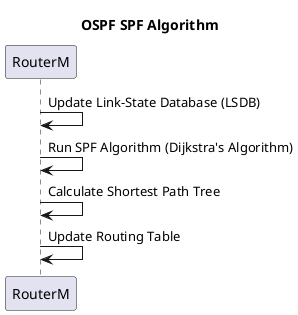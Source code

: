 
@startuml OSPF SPF Algorithm

title OSPF SPF Algorithm

participant RouterM

RouterM -> RouterM: Update Link-State Database (LSDB)
RouterM -> RouterM: Run SPF Algorithm (Dijkstra's Algorithm)
RouterM -> RouterM: Calculate Shortest Path Tree
RouterM -> RouterM: Update Routing Table

@enduml
